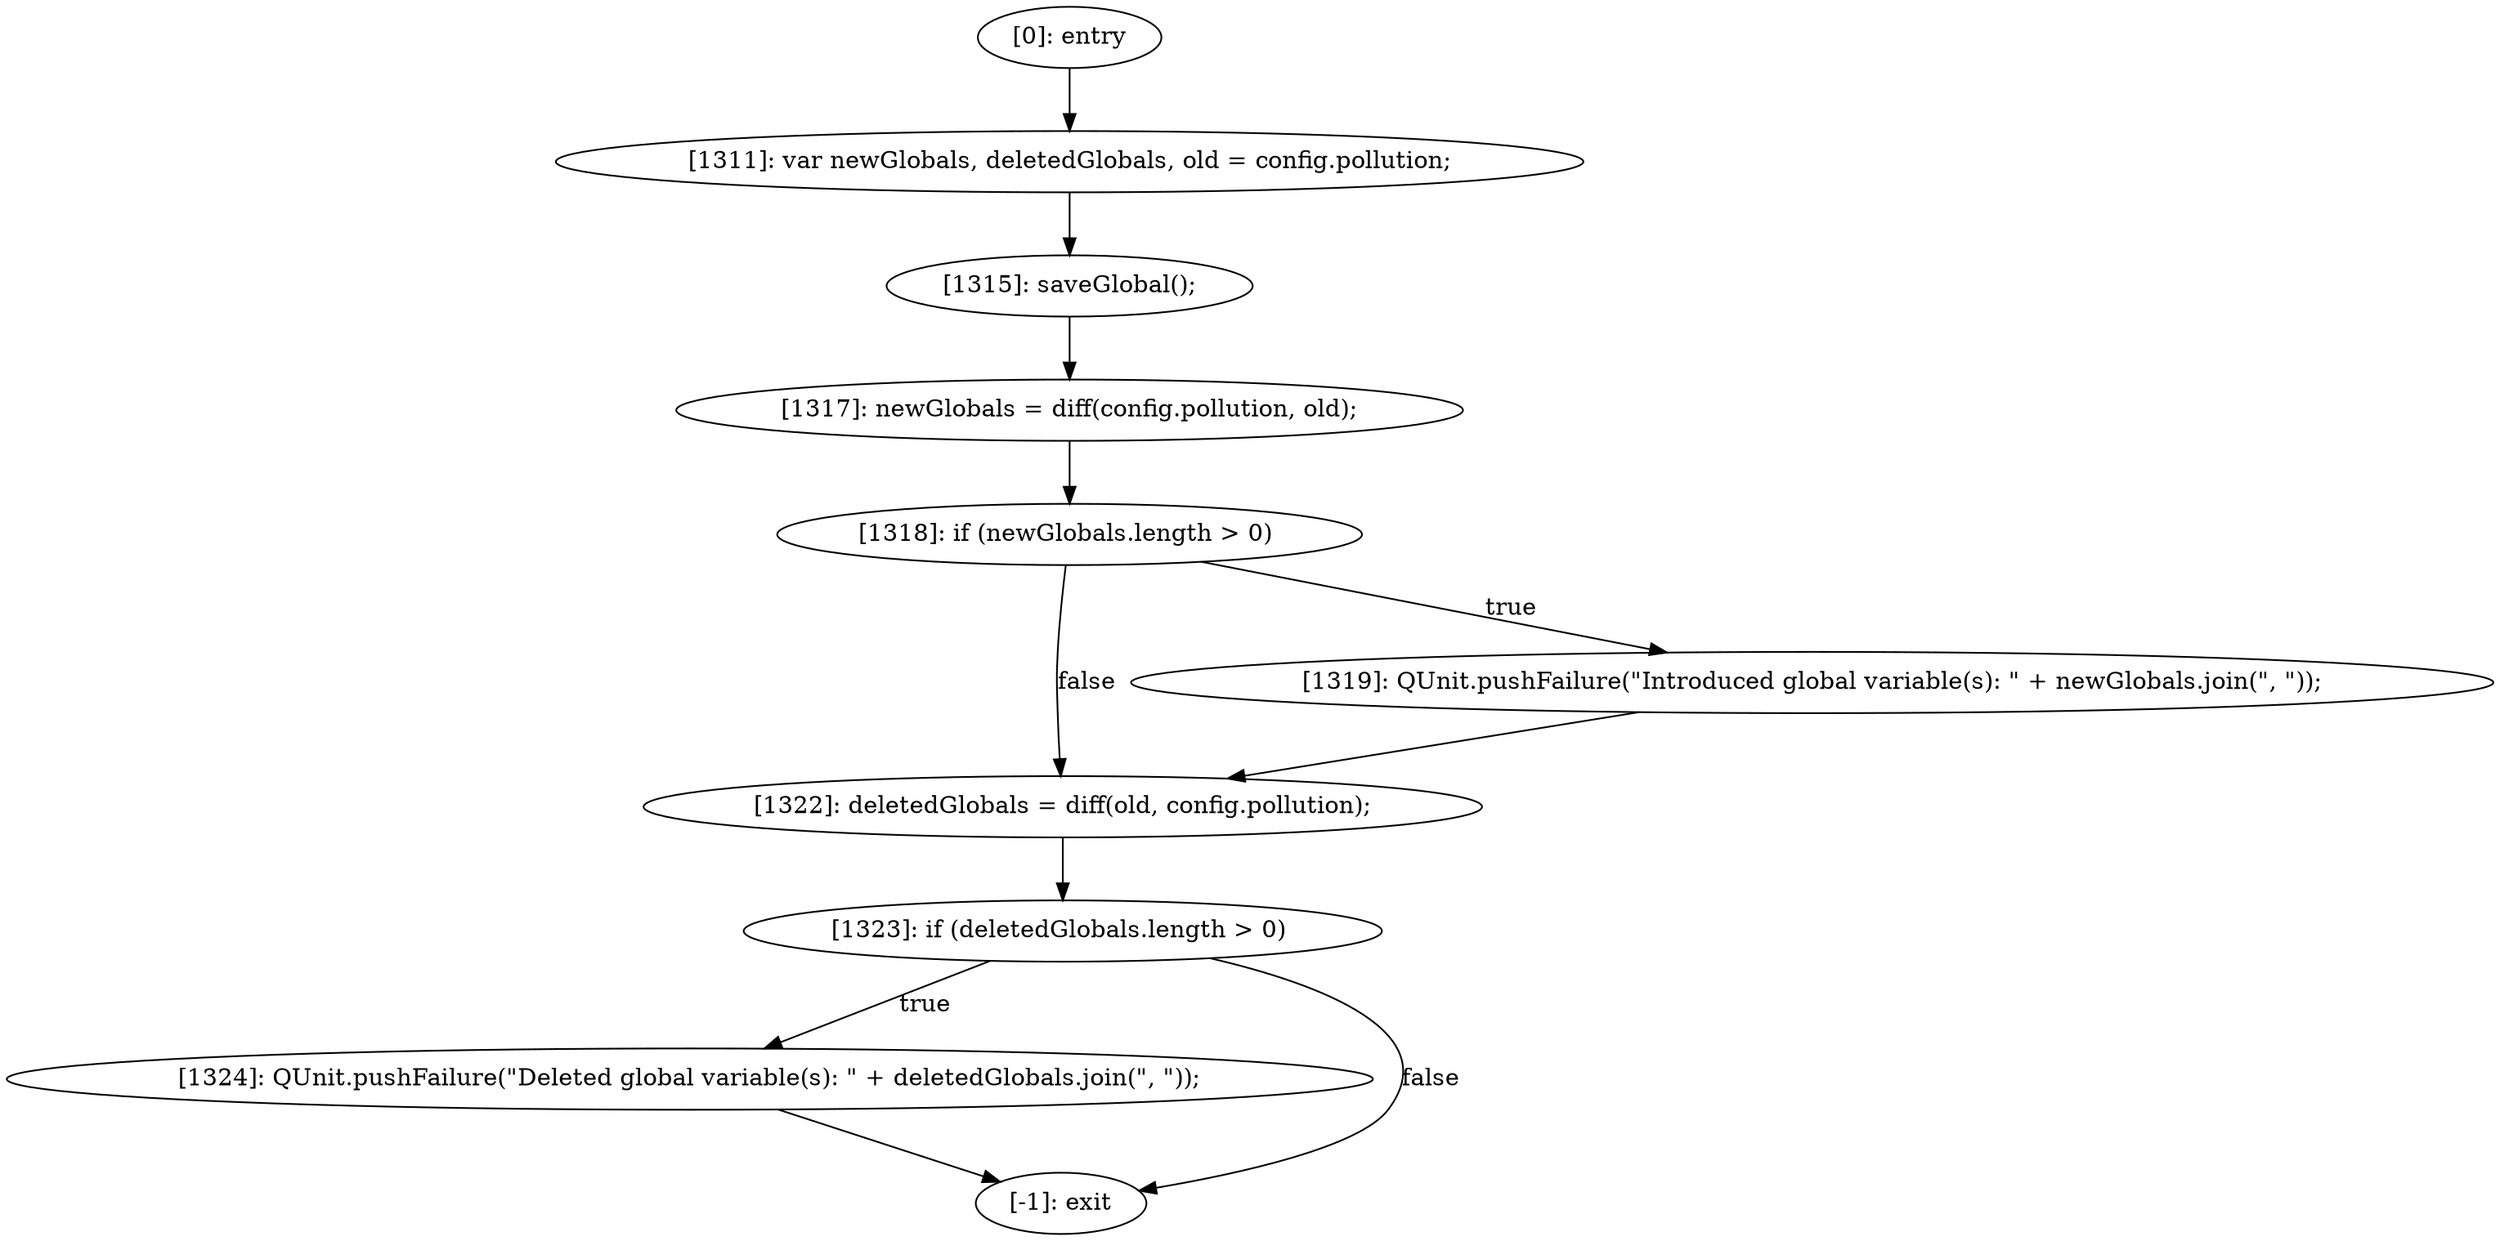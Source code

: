 digraph {
"0" [label="[1318]: if (newGlobals.length > 0) "] 
"1" [label="[1323]: if (deletedGlobals.length > 0) "] 
"2" [label="[1322]: deletedGlobals = diff(old, config.pollution);\n"] 
"3" [label="[1317]: newGlobals = diff(config.pollution, old);\n"] 
"4" [label="[1319]: QUnit.pushFailure(\"Introduced global variable(s): \" + newGlobals.join(\", \"));\n"] 
"5" [label="[1324]: QUnit.pushFailure(\"Deleted global variable(s): \" + deletedGlobals.join(\", \"));\n"] 
"6" [label="[1315]: saveGlobal();\n"] 
"7" [label="[1311]: var newGlobals, deletedGlobals, old = config.pollution;\n"] 
"8" [label="[-1]: exit"] 
"9" [label="[0]: entry"] 
"0" -> "4" [label="true"] 
"0" -> "2" [label="false"] 
"1" -> "5" [label="true"] 
"1" -> "8" [label="false"] 
"2" -> "1" [label=""] 
"3" -> "0" [label=""] 
"4" -> "2" [label=""] 
"5" -> "8" [label=""] 
"6" -> "3" [label=""] 
"7" -> "6" [label=""] 
"9" -> "7" [label=""] 
}
